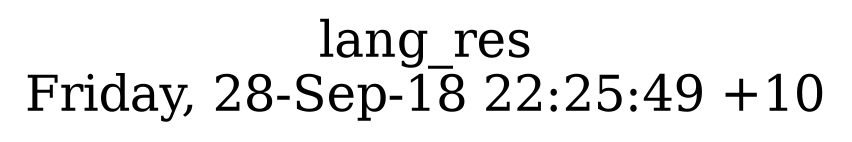 digraph G {
fontsize="24";
label="lang_res\nFriday, 28-Sep-18 22:25:49 +10";
nojustify=true;
ordering=out;
rankdir=LR;
size="30";
}
